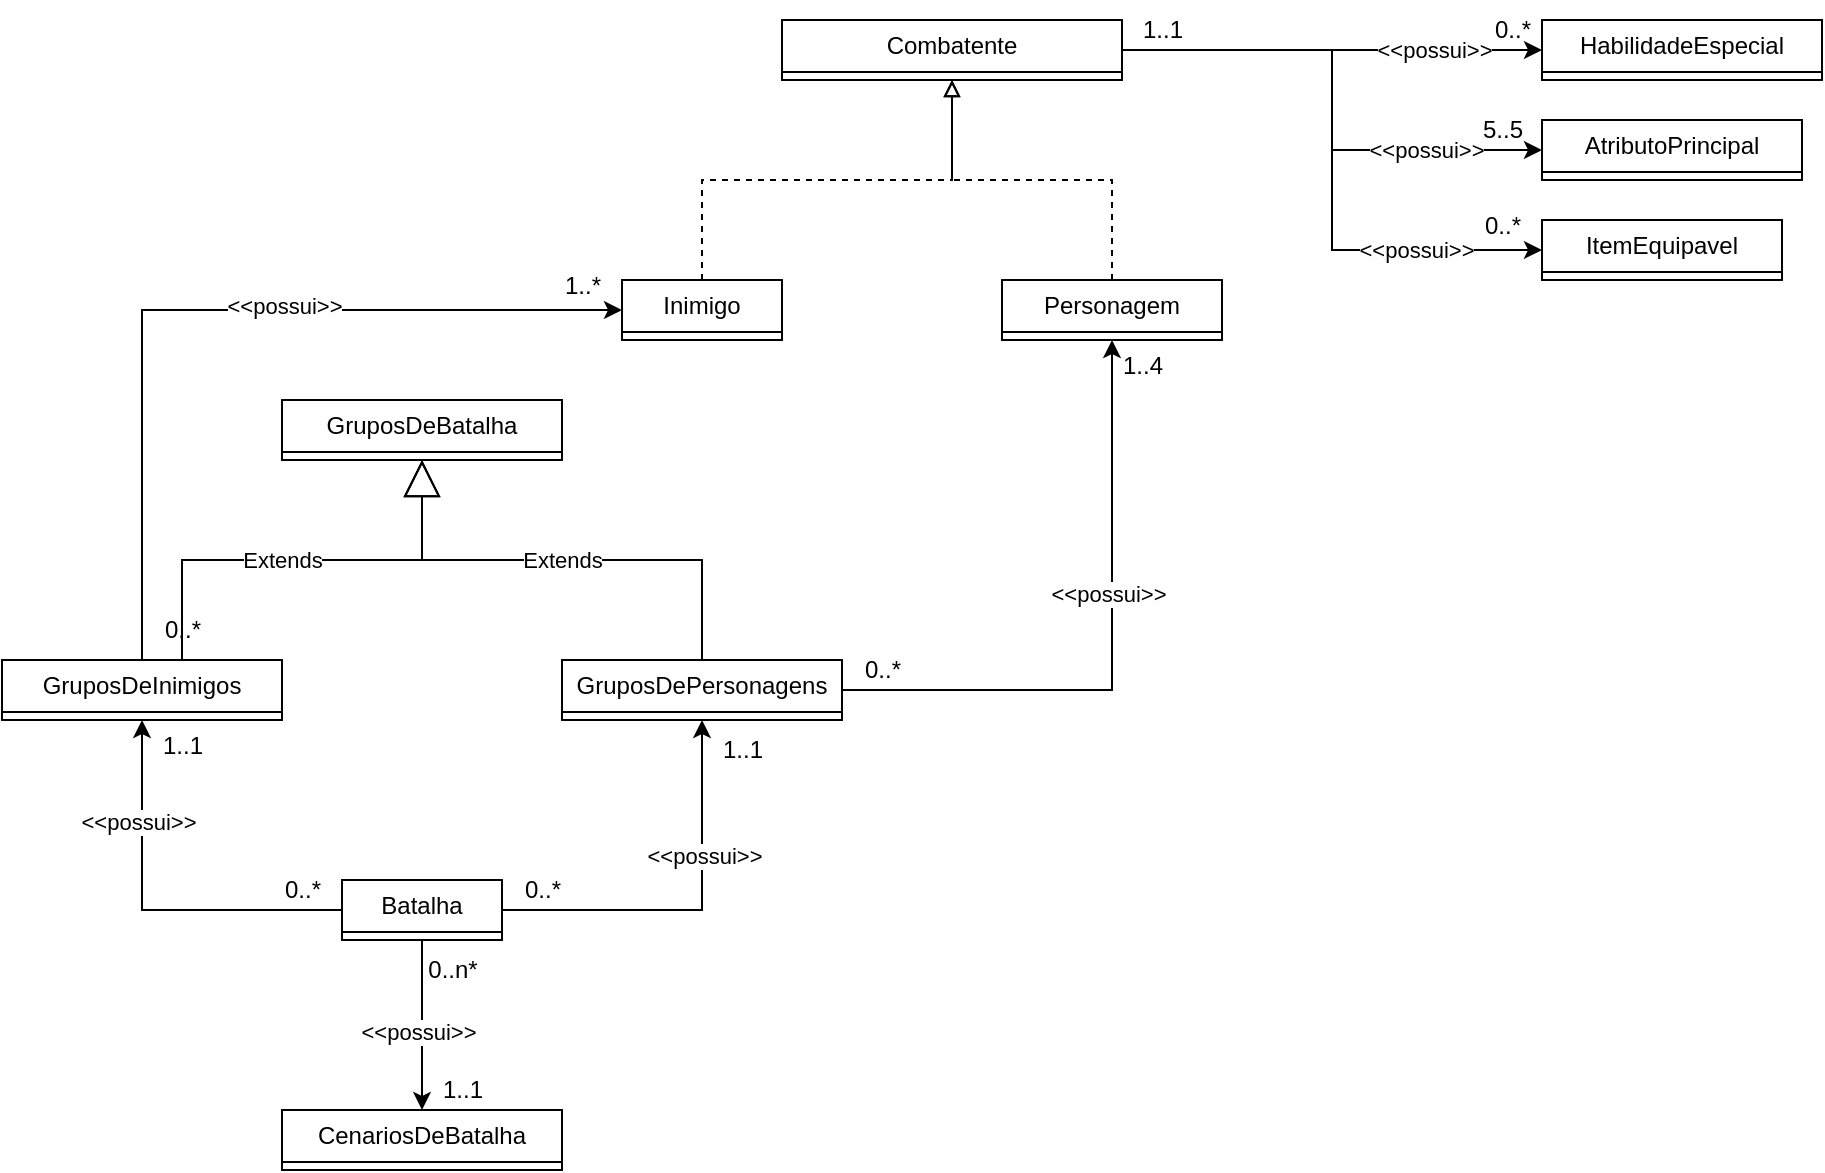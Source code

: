 <mxfile version="27.0.9">
  <diagram name="Página-1" id="jdoqHjm5J5Emd3Kjrzwd">
    <mxGraphModel grid="1" page="1" gridSize="10" guides="1" tooltips="1" connect="1" arrows="1" fold="1" pageScale="1" pageWidth="827" pageHeight="1169" math="0" shadow="0">
      <root>
        <mxCell id="0" />
        <mxCell id="1" parent="0" />
        <mxCell id="TZs22Qc4oROo8glKq8BJ-72" style="edgeStyle=orthogonalEdgeStyle;rounded=0;orthogonalLoop=1;jettySize=auto;html=1;exitX=1;exitY=0.5;exitDx=0;exitDy=0;entryX=0;entryY=0.5;entryDx=0;entryDy=0;" edge="1" parent="1" source="TZs22Qc4oROo8glKq8BJ-10" target="TZs22Qc4oROo8glKq8BJ-26">
          <mxGeometry relative="1" as="geometry" />
        </mxCell>
        <mxCell id="TZs22Qc4oROo8glKq8BJ-78" value="&amp;lt;&amp;lt;possui&amp;gt;&amp;gt;" style="edgeLabel;html=1;align=center;verticalAlign=middle;resizable=0;points=[];" connectable="0" vertex="1" parent="TZs22Qc4oROo8glKq8BJ-72">
          <mxGeometry x="0.481" relative="1" as="geometry">
            <mxPoint as="offset" />
          </mxGeometry>
        </mxCell>
        <mxCell id="TZs22Qc4oROo8glKq8BJ-73" style="edgeStyle=orthogonalEdgeStyle;rounded=0;orthogonalLoop=1;jettySize=auto;html=1;entryX=0;entryY=0.5;entryDx=0;entryDy=0;" edge="1" parent="1" source="TZs22Qc4oROo8glKq8BJ-10" target="TZs22Qc4oROo8glKq8BJ-30">
          <mxGeometry relative="1" as="geometry" />
        </mxCell>
        <mxCell id="TZs22Qc4oROo8glKq8BJ-77" value="&amp;lt;&amp;lt;possui&amp;gt;&amp;gt;" style="edgeLabel;html=1;align=center;verticalAlign=middle;resizable=0;points=[];" connectable="0" vertex="1" parent="TZs22Qc4oROo8glKq8BJ-73">
          <mxGeometry x="0.479" relative="1" as="geometry">
            <mxPoint x="9" as="offset" />
          </mxGeometry>
        </mxCell>
        <mxCell id="TZs22Qc4oROo8glKq8BJ-74" style="edgeStyle=orthogonalEdgeStyle;rounded=0;orthogonalLoop=1;jettySize=auto;html=1;entryX=0;entryY=0.5;entryDx=0;entryDy=0;" edge="1" parent="1" source="TZs22Qc4oROo8glKq8BJ-10" target="TZs22Qc4oROo8glKq8BJ-38">
          <mxGeometry relative="1" as="geometry" />
        </mxCell>
        <mxCell id="TZs22Qc4oROo8glKq8BJ-76" value="&amp;lt;&amp;lt;possui&amp;gt;&amp;gt;" style="edgeLabel;html=1;align=center;verticalAlign=middle;resizable=0;points=[];" connectable="0" vertex="1" parent="TZs22Qc4oROo8glKq8BJ-74">
          <mxGeometry x="0.591" relative="1" as="geometry">
            <mxPoint as="offset" />
          </mxGeometry>
        </mxCell>
        <mxCell id="TZs22Qc4oROo8glKq8BJ-10" value="&lt;br&gt;&lt;div&gt;Combatente&lt;div&gt;&lt;br&gt;&lt;/div&gt;&lt;/div&gt;" style="swimlane;fontStyle=0;childLayout=stackLayout;horizontal=1;startSize=26;fillColor=none;horizontalStack=0;resizeParent=1;resizeParentMax=0;resizeLast=0;collapsible=1;marginBottom=0;whiteSpace=wrap;html=1;" vertex="1" parent="1">
          <mxGeometry x="170" y="10" width="170" height="30" as="geometry">
            <mxRectangle x="170" y="10" width="110" height="60" as="alternateBounds" />
          </mxGeometry>
        </mxCell>
        <mxCell id="TZs22Qc4oROo8glKq8BJ-66" style="edgeStyle=orthogonalEdgeStyle;rounded=0;orthogonalLoop=1;jettySize=auto;html=1;exitX=0.5;exitY=0;exitDx=0;exitDy=0;entryX=0.5;entryY=1;entryDx=0;entryDy=0;dashed=1;endArrow=block;endFill=0;" edge="1" parent="1" source="TZs22Qc4oROo8glKq8BJ-14" target="TZs22Qc4oROo8glKq8BJ-10">
          <mxGeometry relative="1" as="geometry" />
        </mxCell>
        <mxCell id="TZs22Qc4oROo8glKq8BJ-14" value="&lt;div&gt;&lt;div&gt;Inimigo&lt;/div&gt;&lt;/div&gt;" style="swimlane;fontStyle=0;childLayout=stackLayout;horizontal=1;startSize=26;fillColor=none;horizontalStack=0;resizeParent=1;resizeParentMax=0;resizeLast=0;collapsible=1;marginBottom=0;whiteSpace=wrap;html=1;" collapsed="1" vertex="1" parent="1">
          <mxGeometry x="90" y="140" width="80" height="30" as="geometry">
            <mxRectangle x="290" y="230" width="140" height="104" as="alternateBounds" />
          </mxGeometry>
        </mxCell>
        <mxCell id="TZs22Qc4oROo8glKq8BJ-15" value="+ field: type" style="text;strokeColor=none;fillColor=none;align=left;verticalAlign=top;spacingLeft=4;spacingRight=4;overflow=hidden;rotatable=0;points=[[0,0.5],[1,0.5]];portConstraint=eastwest;whiteSpace=wrap;html=1;" vertex="1" parent="TZs22Qc4oROo8glKq8BJ-14">
          <mxGeometry y="26" width="140" height="26" as="geometry" />
        </mxCell>
        <mxCell id="TZs22Qc4oROo8glKq8BJ-16" value="+ field: type" style="text;strokeColor=none;fillColor=none;align=left;verticalAlign=top;spacingLeft=4;spacingRight=4;overflow=hidden;rotatable=0;points=[[0,0.5],[1,0.5]];portConstraint=eastwest;whiteSpace=wrap;html=1;" vertex="1" parent="TZs22Qc4oROo8glKq8BJ-14">
          <mxGeometry y="52" width="140" height="26" as="geometry" />
        </mxCell>
        <mxCell id="TZs22Qc4oROo8glKq8BJ-17" value="+ field: type" style="text;strokeColor=none;fillColor=none;align=left;verticalAlign=top;spacingLeft=4;spacingRight=4;overflow=hidden;rotatable=0;points=[[0,0.5],[1,0.5]];portConstraint=eastwest;whiteSpace=wrap;html=1;" vertex="1" parent="TZs22Qc4oROo8glKq8BJ-14">
          <mxGeometry y="78" width="140" height="26" as="geometry" />
        </mxCell>
        <mxCell id="TZs22Qc4oROo8glKq8BJ-67" style="edgeStyle=orthogonalEdgeStyle;rounded=0;orthogonalLoop=1;jettySize=auto;html=1;exitX=0.5;exitY=0;exitDx=0;exitDy=0;entryX=0.5;entryY=1;entryDx=0;entryDy=0;dashed=1;endArrow=block;endFill=0;" edge="1" parent="1" source="TZs22Qc4oROo8glKq8BJ-18" target="TZs22Qc4oROo8glKq8BJ-10">
          <mxGeometry relative="1" as="geometry" />
        </mxCell>
        <mxCell id="TZs22Qc4oROo8glKq8BJ-18" value="&lt;div&gt;&lt;div&gt;Personagem&lt;/div&gt;&lt;/div&gt;" style="swimlane;fontStyle=0;childLayout=stackLayout;horizontal=1;startSize=26;fillColor=none;horizontalStack=0;resizeParent=1;resizeParentMax=0;resizeLast=0;collapsible=1;marginBottom=0;whiteSpace=wrap;html=1;" collapsed="1" vertex="1" parent="1">
          <mxGeometry x="280" y="140" width="110" height="30" as="geometry">
            <mxRectangle x="280" y="140" width="140" height="104" as="alternateBounds" />
          </mxGeometry>
        </mxCell>
        <mxCell id="TZs22Qc4oROo8glKq8BJ-19" value="+ field: type" style="text;strokeColor=none;fillColor=none;align=left;verticalAlign=top;spacingLeft=4;spacingRight=4;overflow=hidden;rotatable=0;points=[[0,0.5],[1,0.5]];portConstraint=eastwest;whiteSpace=wrap;html=1;" vertex="1" parent="TZs22Qc4oROo8glKq8BJ-18">
          <mxGeometry y="26" width="140" height="26" as="geometry" />
        </mxCell>
        <mxCell id="TZs22Qc4oROo8glKq8BJ-20" value="+ field: type" style="text;strokeColor=none;fillColor=none;align=left;verticalAlign=top;spacingLeft=4;spacingRight=4;overflow=hidden;rotatable=0;points=[[0,0.5],[1,0.5]];portConstraint=eastwest;whiteSpace=wrap;html=1;" vertex="1" parent="TZs22Qc4oROo8glKq8BJ-18">
          <mxGeometry y="52" width="140" height="26" as="geometry" />
        </mxCell>
        <mxCell id="TZs22Qc4oROo8glKq8BJ-21" value="+ field: type" style="text;strokeColor=none;fillColor=none;align=left;verticalAlign=top;spacingLeft=4;spacingRight=4;overflow=hidden;rotatable=0;points=[[0,0.5],[1,0.5]];portConstraint=eastwest;whiteSpace=wrap;html=1;" vertex="1" parent="TZs22Qc4oROo8glKq8BJ-18">
          <mxGeometry y="78" width="140" height="26" as="geometry" />
        </mxCell>
        <mxCell id="TZs22Qc4oROo8glKq8BJ-22" value="&lt;div&gt;&lt;div&gt;GruposDeBatalha&lt;/div&gt;&lt;/div&gt;" style="swimlane;fontStyle=0;childLayout=stackLayout;horizontal=1;startSize=26;fillColor=none;horizontalStack=0;resizeParent=1;resizeParentMax=0;resizeLast=0;collapsible=1;marginBottom=0;whiteSpace=wrap;html=1;" collapsed="1" vertex="1" parent="1">
          <mxGeometry x="-80" y="200" width="140" height="30" as="geometry">
            <mxRectangle x="600" y="520" width="140" height="104" as="alternateBounds" />
          </mxGeometry>
        </mxCell>
        <mxCell id="TZs22Qc4oROo8glKq8BJ-23" value="+ field: type" style="text;strokeColor=none;fillColor=none;align=left;verticalAlign=top;spacingLeft=4;spacingRight=4;overflow=hidden;rotatable=0;points=[[0,0.5],[1,0.5]];portConstraint=eastwest;whiteSpace=wrap;html=1;" vertex="1" parent="TZs22Qc4oROo8glKq8BJ-22">
          <mxGeometry y="26" width="140" height="26" as="geometry" />
        </mxCell>
        <mxCell id="TZs22Qc4oROo8glKq8BJ-24" value="+ field: type" style="text;strokeColor=none;fillColor=none;align=left;verticalAlign=top;spacingLeft=4;spacingRight=4;overflow=hidden;rotatable=0;points=[[0,0.5],[1,0.5]];portConstraint=eastwest;whiteSpace=wrap;html=1;" vertex="1" parent="TZs22Qc4oROo8glKq8BJ-22">
          <mxGeometry y="52" width="140" height="26" as="geometry" />
        </mxCell>
        <mxCell id="TZs22Qc4oROo8glKq8BJ-25" value="+ field: type" style="text;strokeColor=none;fillColor=none;align=left;verticalAlign=top;spacingLeft=4;spacingRight=4;overflow=hidden;rotatable=0;points=[[0,0.5],[1,0.5]];portConstraint=eastwest;whiteSpace=wrap;html=1;" vertex="1" parent="TZs22Qc4oROo8glKq8BJ-22">
          <mxGeometry y="78" width="140" height="26" as="geometry" />
        </mxCell>
        <mxCell id="TZs22Qc4oROo8glKq8BJ-26" value="&lt;div&gt;&lt;div&gt;HabilidadeEspecial&lt;/div&gt;&lt;/div&gt;" style="swimlane;fontStyle=0;childLayout=stackLayout;horizontal=1;startSize=26;fillColor=none;horizontalStack=0;resizeParent=1;resizeParentMax=0;resizeLast=0;collapsible=1;marginBottom=0;whiteSpace=wrap;html=1;" collapsed="1" vertex="1" parent="1">
          <mxGeometry x="550" y="10" width="140" height="30" as="geometry">
            <mxRectangle x="550" y="10" width="140" height="104" as="alternateBounds" />
          </mxGeometry>
        </mxCell>
        <mxCell id="TZs22Qc4oROo8glKq8BJ-27" value="+ field: type" style="text;strokeColor=none;fillColor=none;align=left;verticalAlign=top;spacingLeft=4;spacingRight=4;overflow=hidden;rotatable=0;points=[[0,0.5],[1,0.5]];portConstraint=eastwest;whiteSpace=wrap;html=1;" vertex="1" parent="TZs22Qc4oROo8glKq8BJ-26">
          <mxGeometry y="26" width="140" height="26" as="geometry" />
        </mxCell>
        <mxCell id="TZs22Qc4oROo8glKq8BJ-28" value="+ field: type" style="text;strokeColor=none;fillColor=none;align=left;verticalAlign=top;spacingLeft=4;spacingRight=4;overflow=hidden;rotatable=0;points=[[0,0.5],[1,0.5]];portConstraint=eastwest;whiteSpace=wrap;html=1;" vertex="1" parent="TZs22Qc4oROo8glKq8BJ-26">
          <mxGeometry y="52" width="140" height="26" as="geometry" />
        </mxCell>
        <mxCell id="TZs22Qc4oROo8glKq8BJ-29" value="+ field: type" style="text;strokeColor=none;fillColor=none;align=left;verticalAlign=top;spacingLeft=4;spacingRight=4;overflow=hidden;rotatable=0;points=[[0,0.5],[1,0.5]];portConstraint=eastwest;whiteSpace=wrap;html=1;" vertex="1" parent="TZs22Qc4oROo8glKq8BJ-26">
          <mxGeometry y="78" width="140" height="26" as="geometry" />
        </mxCell>
        <mxCell id="TZs22Qc4oROo8glKq8BJ-30" value="AtributoPrincipal" style="swimlane;fontStyle=0;childLayout=stackLayout;horizontal=1;startSize=26;fillColor=none;horizontalStack=0;resizeParent=1;resizeParentMax=0;resizeLast=0;collapsible=1;marginBottom=0;whiteSpace=wrap;html=1;" collapsed="1" vertex="1" parent="1">
          <mxGeometry x="550" y="60" width="130" height="30" as="geometry">
            <mxRectangle x="550" y="60" width="140" height="104" as="alternateBounds" />
          </mxGeometry>
        </mxCell>
        <mxCell id="TZs22Qc4oROo8glKq8BJ-31" value="+ field: type" style="text;strokeColor=none;fillColor=none;align=left;verticalAlign=top;spacingLeft=4;spacingRight=4;overflow=hidden;rotatable=0;points=[[0,0.5],[1,0.5]];portConstraint=eastwest;whiteSpace=wrap;html=1;" vertex="1" parent="TZs22Qc4oROo8glKq8BJ-30">
          <mxGeometry y="26" width="140" height="26" as="geometry" />
        </mxCell>
        <mxCell id="TZs22Qc4oROo8glKq8BJ-32" value="+ field: type" style="text;strokeColor=none;fillColor=none;align=left;verticalAlign=top;spacingLeft=4;spacingRight=4;overflow=hidden;rotatable=0;points=[[0,0.5],[1,0.5]];portConstraint=eastwest;whiteSpace=wrap;html=1;" vertex="1" parent="TZs22Qc4oROo8glKq8BJ-30">
          <mxGeometry y="52" width="140" height="26" as="geometry" />
        </mxCell>
        <mxCell id="TZs22Qc4oROo8glKq8BJ-33" value="+ field: type" style="text;strokeColor=none;fillColor=none;align=left;verticalAlign=top;spacingLeft=4;spacingRight=4;overflow=hidden;rotatable=0;points=[[0,0.5],[1,0.5]];portConstraint=eastwest;whiteSpace=wrap;html=1;" vertex="1" parent="TZs22Qc4oROo8glKq8BJ-30">
          <mxGeometry y="78" width="140" height="26" as="geometry" />
        </mxCell>
        <mxCell id="TZs22Qc4oROo8glKq8BJ-34" value="CenariosDeBatalha" style="swimlane;fontStyle=0;childLayout=stackLayout;horizontal=1;startSize=26;fillColor=none;horizontalStack=0;resizeParent=1;resizeParentMax=0;resizeLast=0;collapsible=1;marginBottom=0;whiteSpace=wrap;html=1;" collapsed="1" vertex="1" parent="1">
          <mxGeometry x="-80" y="555" width="140" height="30" as="geometry">
            <mxRectangle x="-20" y="520" width="140" height="104" as="alternateBounds" />
          </mxGeometry>
        </mxCell>
        <mxCell id="TZs22Qc4oROo8glKq8BJ-35" value="+ field: type" style="text;strokeColor=none;fillColor=none;align=left;verticalAlign=top;spacingLeft=4;spacingRight=4;overflow=hidden;rotatable=0;points=[[0,0.5],[1,0.5]];portConstraint=eastwest;whiteSpace=wrap;html=1;" vertex="1" parent="TZs22Qc4oROo8glKq8BJ-34">
          <mxGeometry y="26" width="140" height="26" as="geometry" />
        </mxCell>
        <mxCell id="TZs22Qc4oROo8glKq8BJ-36" value="+ field: type" style="text;strokeColor=none;fillColor=none;align=left;verticalAlign=top;spacingLeft=4;spacingRight=4;overflow=hidden;rotatable=0;points=[[0,0.5],[1,0.5]];portConstraint=eastwest;whiteSpace=wrap;html=1;" vertex="1" parent="TZs22Qc4oROo8glKq8BJ-34">
          <mxGeometry y="52" width="140" height="26" as="geometry" />
        </mxCell>
        <mxCell id="TZs22Qc4oROo8glKq8BJ-37" value="+ field: type" style="text;strokeColor=none;fillColor=none;align=left;verticalAlign=top;spacingLeft=4;spacingRight=4;overflow=hidden;rotatable=0;points=[[0,0.5],[1,0.5]];portConstraint=eastwest;whiteSpace=wrap;html=1;" vertex="1" parent="TZs22Qc4oROo8glKq8BJ-34">
          <mxGeometry y="78" width="140" height="26" as="geometry" />
        </mxCell>
        <mxCell id="TZs22Qc4oROo8glKq8BJ-38" value="ItemEquipavel" style="swimlane;fontStyle=0;childLayout=stackLayout;horizontal=1;startSize=26;fillColor=none;horizontalStack=0;resizeParent=1;resizeParentMax=0;resizeLast=0;collapsible=1;marginBottom=0;whiteSpace=wrap;html=1;" collapsed="1" vertex="1" parent="1">
          <mxGeometry x="550" y="110" width="120" height="30" as="geometry">
            <mxRectangle x="-290" y="400" width="140" height="104" as="alternateBounds" />
          </mxGeometry>
        </mxCell>
        <mxCell id="TZs22Qc4oROo8glKq8BJ-39" value="+ field: type" style="text;strokeColor=none;fillColor=none;align=left;verticalAlign=top;spacingLeft=4;spacingRight=4;overflow=hidden;rotatable=0;points=[[0,0.5],[1,0.5]];portConstraint=eastwest;whiteSpace=wrap;html=1;" vertex="1" parent="TZs22Qc4oROo8glKq8BJ-38">
          <mxGeometry y="26" width="140" height="26" as="geometry" />
        </mxCell>
        <mxCell id="TZs22Qc4oROo8glKq8BJ-40" value="+ field: type" style="text;strokeColor=none;fillColor=none;align=left;verticalAlign=top;spacingLeft=4;spacingRight=4;overflow=hidden;rotatable=0;points=[[0,0.5],[1,0.5]];portConstraint=eastwest;whiteSpace=wrap;html=1;" vertex="1" parent="TZs22Qc4oROo8glKq8BJ-38">
          <mxGeometry y="52" width="140" height="26" as="geometry" />
        </mxCell>
        <mxCell id="TZs22Qc4oROo8glKq8BJ-41" value="+ field: type" style="text;strokeColor=none;fillColor=none;align=left;verticalAlign=top;spacingLeft=4;spacingRight=4;overflow=hidden;rotatable=0;points=[[0,0.5],[1,0.5]];portConstraint=eastwest;whiteSpace=wrap;html=1;" vertex="1" parent="TZs22Qc4oROo8glKq8BJ-38">
          <mxGeometry y="78" width="140" height="26" as="geometry" />
        </mxCell>
        <mxCell id="TZs22Qc4oROo8glKq8BJ-91" style="edgeStyle=orthogonalEdgeStyle;rounded=0;orthogonalLoop=1;jettySize=auto;html=1;exitX=0;exitY=0.5;exitDx=0;exitDy=0;entryX=0.5;entryY=1;entryDx=0;entryDy=0;" edge="1" parent="1" source="TZs22Qc4oROo8glKq8BJ-42" target="TZs22Qc4oROo8glKq8BJ-47">
          <mxGeometry relative="1" as="geometry" />
        </mxCell>
        <mxCell id="TZs22Qc4oROo8glKq8BJ-94" value="&amp;lt;&amp;lt;possui&amp;gt;&amp;gt;" style="edgeLabel;html=1;align=center;verticalAlign=middle;resizable=0;points=[];" connectable="0" vertex="1" parent="TZs22Qc4oROo8glKq8BJ-91">
          <mxGeometry x="0.484" y="2" relative="1" as="geometry">
            <mxPoint as="offset" />
          </mxGeometry>
        </mxCell>
        <mxCell id="TZs22Qc4oROo8glKq8BJ-92" style="edgeStyle=orthogonalEdgeStyle;rounded=0;orthogonalLoop=1;jettySize=auto;html=1;exitX=1;exitY=0.5;exitDx=0;exitDy=0;entryX=0.5;entryY=1;entryDx=0;entryDy=0;" edge="1" parent="1" source="TZs22Qc4oROo8glKq8BJ-42" target="TZs22Qc4oROo8glKq8BJ-51">
          <mxGeometry relative="1" as="geometry" />
        </mxCell>
        <mxCell id="TZs22Qc4oROo8glKq8BJ-93" value="&amp;lt;&amp;lt;possui&amp;gt;&amp;gt;" style="edgeLabel;html=1;align=center;verticalAlign=middle;resizable=0;points=[];" connectable="0" vertex="1" parent="TZs22Qc4oROo8glKq8BJ-92">
          <mxGeometry x="0.309" y="-1" relative="1" as="geometry">
            <mxPoint as="offset" />
          </mxGeometry>
        </mxCell>
        <mxCell id="TZs22Qc4oROo8glKq8BJ-99" style="edgeStyle=orthogonalEdgeStyle;rounded=0;orthogonalLoop=1;jettySize=auto;html=1;exitX=0.5;exitY=1;exitDx=0;exitDy=0;entryX=0.5;entryY=0;entryDx=0;entryDy=0;" edge="1" parent="1" source="TZs22Qc4oROo8glKq8BJ-42" target="TZs22Qc4oROo8glKq8BJ-34">
          <mxGeometry relative="1" as="geometry" />
        </mxCell>
        <mxCell id="TZs22Qc4oROo8glKq8BJ-101" value="&amp;lt;&amp;lt;possui&amp;gt;&amp;gt;" style="edgeLabel;html=1;align=center;verticalAlign=middle;resizable=0;points=[];" connectable="0" vertex="1" parent="TZs22Qc4oROo8glKq8BJ-99">
          <mxGeometry x="0.082" y="-2" relative="1" as="geometry">
            <mxPoint as="offset" />
          </mxGeometry>
        </mxCell>
        <mxCell id="TZs22Qc4oROo8glKq8BJ-42" value="Batalha" style="swimlane;fontStyle=0;childLayout=stackLayout;horizontal=1;startSize=26;fillColor=none;horizontalStack=0;resizeParent=1;resizeParentMax=0;resizeLast=0;collapsible=1;marginBottom=0;whiteSpace=wrap;html=1;" collapsed="1" vertex="1" parent="1">
          <mxGeometry x="-50" y="440" width="80" height="30" as="geometry">
            <mxRectangle x="-170" y="190" width="140" height="104" as="alternateBounds" />
          </mxGeometry>
        </mxCell>
        <mxCell id="TZs22Qc4oROo8glKq8BJ-43" value="+ field: type" style="text;strokeColor=none;fillColor=none;align=left;verticalAlign=top;spacingLeft=4;spacingRight=4;overflow=hidden;rotatable=0;points=[[0,0.5],[1,0.5]];portConstraint=eastwest;whiteSpace=wrap;html=1;" vertex="1" parent="TZs22Qc4oROo8glKq8BJ-42">
          <mxGeometry y="26" width="140" height="26" as="geometry" />
        </mxCell>
        <mxCell id="TZs22Qc4oROo8glKq8BJ-44" value="+ field: type" style="text;strokeColor=none;fillColor=none;align=left;verticalAlign=top;spacingLeft=4;spacingRight=4;overflow=hidden;rotatable=0;points=[[0,0.5],[1,0.5]];portConstraint=eastwest;whiteSpace=wrap;html=1;" vertex="1" parent="TZs22Qc4oROo8glKq8BJ-42">
          <mxGeometry y="52" width="140" height="26" as="geometry" />
        </mxCell>
        <mxCell id="TZs22Qc4oROo8glKq8BJ-45" value="+ field: type" style="text;strokeColor=none;fillColor=none;align=left;verticalAlign=top;spacingLeft=4;spacingRight=4;overflow=hidden;rotatable=0;points=[[0,0.5],[1,0.5]];portConstraint=eastwest;whiteSpace=wrap;html=1;" vertex="1" parent="TZs22Qc4oROo8glKq8BJ-42">
          <mxGeometry y="78" width="140" height="26" as="geometry" />
        </mxCell>
        <mxCell id="TZs22Qc4oROo8glKq8BJ-47" value="&lt;div&gt;&lt;div&gt;GruposDeInimigos&lt;/div&gt;&lt;/div&gt;" style="swimlane;fontStyle=0;childLayout=stackLayout;horizontal=1;startSize=26;fillColor=none;horizontalStack=0;resizeParent=1;resizeParentMax=0;resizeLast=0;collapsible=1;marginBottom=0;whiteSpace=wrap;html=1;" collapsed="1" vertex="1" parent="1">
          <mxGeometry x="-220" y="330" width="140" height="30" as="geometry">
            <mxRectangle x="600" y="520" width="140" height="104" as="alternateBounds" />
          </mxGeometry>
        </mxCell>
        <mxCell id="TZs22Qc4oROo8glKq8BJ-48" value="+ field: type" style="text;strokeColor=none;fillColor=none;align=left;verticalAlign=top;spacingLeft=4;spacingRight=4;overflow=hidden;rotatable=0;points=[[0,0.5],[1,0.5]];portConstraint=eastwest;whiteSpace=wrap;html=1;" vertex="1" parent="TZs22Qc4oROo8glKq8BJ-47">
          <mxGeometry y="26" width="140" height="26" as="geometry" />
        </mxCell>
        <mxCell id="TZs22Qc4oROo8glKq8BJ-49" value="+ field: type" style="text;strokeColor=none;fillColor=none;align=left;verticalAlign=top;spacingLeft=4;spacingRight=4;overflow=hidden;rotatable=0;points=[[0,0.5],[1,0.5]];portConstraint=eastwest;whiteSpace=wrap;html=1;" vertex="1" parent="TZs22Qc4oROo8glKq8BJ-47">
          <mxGeometry y="52" width="140" height="26" as="geometry" />
        </mxCell>
        <mxCell id="TZs22Qc4oROo8glKq8BJ-50" value="+ field: type" style="text;strokeColor=none;fillColor=none;align=left;verticalAlign=top;spacingLeft=4;spacingRight=4;overflow=hidden;rotatable=0;points=[[0,0.5],[1,0.5]];portConstraint=eastwest;whiteSpace=wrap;html=1;" vertex="1" parent="TZs22Qc4oROo8glKq8BJ-47">
          <mxGeometry y="78" width="140" height="26" as="geometry" />
        </mxCell>
        <mxCell id="TZs22Qc4oROo8glKq8BJ-83" style="edgeStyle=orthogonalEdgeStyle;rounded=0;orthogonalLoop=1;jettySize=auto;html=1;exitX=1;exitY=0.5;exitDx=0;exitDy=0;entryX=0.5;entryY=1;entryDx=0;entryDy=0;" edge="1" parent="1" source="TZs22Qc4oROo8glKq8BJ-51" target="TZs22Qc4oROo8glKq8BJ-18">
          <mxGeometry relative="1" as="geometry" />
        </mxCell>
        <mxCell id="TZs22Qc4oROo8glKq8BJ-84" value="&amp;lt;&amp;lt;possui&amp;gt;&amp;gt;" style="edgeLabel;html=1;align=center;verticalAlign=middle;resizable=0;points=[];" connectable="0" vertex="1" parent="TZs22Qc4oROo8glKq8BJ-83">
          <mxGeometry x="0.183" y="2" relative="1" as="geometry">
            <mxPoint as="offset" />
          </mxGeometry>
        </mxCell>
        <mxCell id="TZs22Qc4oROo8glKq8BJ-51" value="&lt;div&gt;&lt;div&gt;GruposDePersonagens&lt;/div&gt;&lt;/div&gt;" style="swimlane;fontStyle=0;childLayout=stackLayout;horizontal=1;startSize=26;fillColor=none;horizontalStack=0;resizeParent=1;resizeParentMax=0;resizeLast=0;collapsible=1;marginBottom=0;whiteSpace=wrap;html=1;" collapsed="1" vertex="1" parent="1">
          <mxGeometry x="60" y="330" width="140" height="30" as="geometry">
            <mxRectangle x="600" y="520" width="140" height="104" as="alternateBounds" />
          </mxGeometry>
        </mxCell>
        <mxCell id="TZs22Qc4oROo8glKq8BJ-52" value="+ field: type" style="text;strokeColor=none;fillColor=none;align=left;verticalAlign=top;spacingLeft=4;spacingRight=4;overflow=hidden;rotatable=0;points=[[0,0.5],[1,0.5]];portConstraint=eastwest;whiteSpace=wrap;html=1;" vertex="1" parent="TZs22Qc4oROo8glKq8BJ-51">
          <mxGeometry y="26" width="140" height="26" as="geometry" />
        </mxCell>
        <mxCell id="TZs22Qc4oROo8glKq8BJ-53" value="+ field: type" style="text;strokeColor=none;fillColor=none;align=left;verticalAlign=top;spacingLeft=4;spacingRight=4;overflow=hidden;rotatable=0;points=[[0,0.5],[1,0.5]];portConstraint=eastwest;whiteSpace=wrap;html=1;" vertex="1" parent="TZs22Qc4oROo8glKq8BJ-51">
          <mxGeometry y="52" width="140" height="26" as="geometry" />
        </mxCell>
        <mxCell id="TZs22Qc4oROo8glKq8BJ-54" value="+ field: type" style="text;strokeColor=none;fillColor=none;align=left;verticalAlign=top;spacingLeft=4;spacingRight=4;overflow=hidden;rotatable=0;points=[[0,0.5],[1,0.5]];portConstraint=eastwest;whiteSpace=wrap;html=1;" vertex="1" parent="TZs22Qc4oROo8glKq8BJ-51">
          <mxGeometry y="78" width="140" height="26" as="geometry" />
        </mxCell>
        <mxCell id="TZs22Qc4oROo8glKq8BJ-79" value="0..*" style="text;html=1;align=center;verticalAlign=middle;resizable=0;points=[];autosize=1;strokeColor=none;fillColor=none;" vertex="1" parent="1">
          <mxGeometry x="515" width="40" height="30" as="geometry" />
        </mxCell>
        <mxCell id="TZs22Qc4oROo8glKq8BJ-80" value="5..5" style="text;html=1;align=center;verticalAlign=middle;resizable=0;points=[];autosize=1;strokeColor=none;fillColor=none;" vertex="1" parent="1">
          <mxGeometry x="510" y="50" width="40" height="30" as="geometry" />
        </mxCell>
        <mxCell id="TZs22Qc4oROo8glKq8BJ-81" value="0..*" style="text;html=1;align=center;verticalAlign=middle;resizable=0;points=[];autosize=1;strokeColor=none;fillColor=none;" vertex="1" parent="1">
          <mxGeometry x="510" y="98" width="40" height="30" as="geometry" />
        </mxCell>
        <mxCell id="TZs22Qc4oROo8glKq8BJ-82" value="1..1" style="text;html=1;align=center;verticalAlign=middle;resizable=0;points=[];autosize=1;strokeColor=none;fillColor=none;" vertex="1" parent="1">
          <mxGeometry x="340" width="40" height="30" as="geometry" />
        </mxCell>
        <mxCell id="TZs22Qc4oROo8glKq8BJ-85" value="1..4" style="text;html=1;align=center;verticalAlign=middle;resizable=0;points=[];autosize=1;strokeColor=none;fillColor=none;" vertex="1" parent="1">
          <mxGeometry x="330" y="168" width="40" height="30" as="geometry" />
        </mxCell>
        <mxCell id="TZs22Qc4oROo8glKq8BJ-86" style="edgeStyle=orthogonalEdgeStyle;rounded=0;orthogonalLoop=1;jettySize=auto;html=1;exitX=0.5;exitY=0;exitDx=0;exitDy=0;entryX=0;entryY=0.5;entryDx=0;entryDy=0;" edge="1" parent="1" source="TZs22Qc4oROo8glKq8BJ-47" target="TZs22Qc4oROo8glKq8BJ-14">
          <mxGeometry relative="1" as="geometry">
            <mxPoint x="-60" y="325" as="sourcePoint" />
            <mxPoint x="75" y="150" as="targetPoint" />
          </mxGeometry>
        </mxCell>
        <mxCell id="TZs22Qc4oROo8glKq8BJ-87" value="&amp;lt;&amp;lt;possui&amp;gt;&amp;gt;" style="edgeLabel;html=1;align=center;verticalAlign=middle;resizable=0;points=[];" connectable="0" vertex="1" parent="TZs22Qc4oROo8glKq8BJ-86">
          <mxGeometry x="0.183" y="2" relative="1" as="geometry">
            <mxPoint as="offset" />
          </mxGeometry>
        </mxCell>
        <mxCell id="TZs22Qc4oROo8glKq8BJ-88" value="0..*" style="text;html=1;align=center;verticalAlign=middle;resizable=0;points=[];autosize=1;strokeColor=none;fillColor=none;" vertex="1" parent="1">
          <mxGeometry x="200" y="320" width="40" height="30" as="geometry" />
        </mxCell>
        <mxCell id="TZs22Qc4oROo8glKq8BJ-89" value="0..*" style="text;html=1;align=center;verticalAlign=middle;resizable=0;points=[];autosize=1;strokeColor=none;fillColor=none;" vertex="1" parent="1">
          <mxGeometry x="-150" y="300" width="40" height="30" as="geometry" />
        </mxCell>
        <mxCell id="TZs22Qc4oROo8glKq8BJ-90" value="1..*" style="text;html=1;align=center;verticalAlign=middle;resizable=0;points=[];autosize=1;strokeColor=none;fillColor=none;" vertex="1" parent="1">
          <mxGeometry x="50" y="128" width="40" height="30" as="geometry" />
        </mxCell>
        <mxCell id="TZs22Qc4oROo8glKq8BJ-95" value="1..1" style="text;html=1;align=center;verticalAlign=middle;resizable=0;points=[];autosize=1;strokeColor=none;fillColor=none;" vertex="1" parent="1">
          <mxGeometry x="130" y="360" width="40" height="30" as="geometry" />
        </mxCell>
        <mxCell id="TZs22Qc4oROo8glKq8BJ-96" value="1..1" style="text;html=1;align=center;verticalAlign=middle;resizable=0;points=[];autosize=1;strokeColor=none;fillColor=none;" vertex="1" parent="1">
          <mxGeometry x="-150" y="358" width="40" height="30" as="geometry" />
        </mxCell>
        <mxCell id="TZs22Qc4oROo8glKq8BJ-97" value="0..*" style="text;html=1;align=center;verticalAlign=middle;resizable=0;points=[];autosize=1;strokeColor=none;fillColor=none;" vertex="1" parent="1">
          <mxGeometry x="30" y="430" width="40" height="30" as="geometry" />
        </mxCell>
        <mxCell id="TZs22Qc4oROo8glKq8BJ-98" value="0..*" style="text;html=1;align=center;verticalAlign=middle;resizable=0;points=[];autosize=1;strokeColor=none;fillColor=none;" vertex="1" parent="1">
          <mxGeometry x="-90" y="430" width="40" height="30" as="geometry" />
        </mxCell>
        <mxCell id="TZs22Qc4oROo8glKq8BJ-100" value="0..n*" style="text;html=1;align=center;verticalAlign=middle;resizable=0;points=[];autosize=1;strokeColor=none;fillColor=none;" vertex="1" parent="1">
          <mxGeometry x="-20" y="470" width="50" height="30" as="geometry" />
        </mxCell>
        <mxCell id="TZs22Qc4oROo8glKq8BJ-102" value="1..1" style="text;html=1;align=center;verticalAlign=middle;resizable=0;points=[];autosize=1;strokeColor=none;fillColor=none;" vertex="1" parent="1">
          <mxGeometry x="-10" y="530" width="40" height="30" as="geometry" />
        </mxCell>
        <mxCell id="M4yIa1eHLwdNScaRWvMU-1" value="Extends" style="endArrow=block;endSize=16;endFill=0;html=1;rounded=0;edgeStyle=orthogonalEdgeStyle;exitX=0.5;exitY=0;exitDx=0;exitDy=0;entryX=0.5;entryY=1;entryDx=0;entryDy=0;" edge="1" parent="1" source="TZs22Qc4oROo8glKq8BJ-51" target="TZs22Qc4oROo8glKq8BJ-22">
          <mxGeometry width="160" relative="1" as="geometry">
            <mxPoint x="-350" y="210" as="sourcePoint" />
            <mxPoint x="80" y="220" as="targetPoint" />
          </mxGeometry>
        </mxCell>
        <mxCell id="M4yIa1eHLwdNScaRWvMU-2" value="Extends" style="endArrow=block;endSize=16;endFill=0;html=1;rounded=0;edgeStyle=orthogonalEdgeStyle;exitX=0.5;exitY=0;exitDx=0;exitDy=0;entryX=0.5;entryY=1;entryDx=0;entryDy=0;" edge="1" parent="1" source="TZs22Qc4oROo8glKq8BJ-47" target="TZs22Qc4oROo8glKq8BJ-22">
          <mxGeometry width="160" relative="1" as="geometry">
            <mxPoint x="-220" y="174.75" as="sourcePoint" />
            <mxPoint x="-360" y="74.75" as="targetPoint" />
            <Array as="points">
              <mxPoint x="-130" y="330" />
              <mxPoint x="-130" y="280" />
              <mxPoint x="-10" y="280" />
            </Array>
          </mxGeometry>
        </mxCell>
      </root>
    </mxGraphModel>
  </diagram>
</mxfile>
